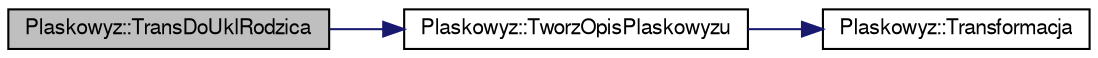 digraph "Plaskowyz::TransDoUklRodzica"
{
 // LATEX_PDF_SIZE
  edge [fontname="FreeSans",fontsize="10",labelfontname="FreeSans",labelfontsize="10"];
  node [fontname="FreeSans",fontsize="10",shape=record];
  rankdir="LR";
  Node1 [label="Plaskowyz::TransDoUklRodzica",height=0.2,width=0.4,color="black", fillcolor="grey75", style="filled", fontcolor="black",tooltip="Metoda przesuwajaca Plaskowyz wzgledem sceny."];
  Node1 -> Node2 [color="midnightblue",fontsize="10",style="solid",fontname="FreeSans"];
  Node2 [label="Plaskowyz::TworzOpisPlaskowyzu",height=0.2,width=0.4,color="black", fillcolor="white", style="filled",URL="$a00154.html#a208ac88d3fd9922ed9009152ae5421b6",tooltip="Metoda tworzaca opis gory z dluga grania."];
  Node2 -> Node3 [color="midnightblue",fontsize="10",style="solid",fontname="FreeSans"];
  Node3 [label="Plaskowyz::Transformacja",height=0.2,width=0.4,color="black", fillcolor="white", style="filled",URL="$a00154.html#a07850699dbf34c249b4d7240394e49fa",tooltip="Metody Transformujace i obslugujace wyswietlanie gory na scenie."];
}
